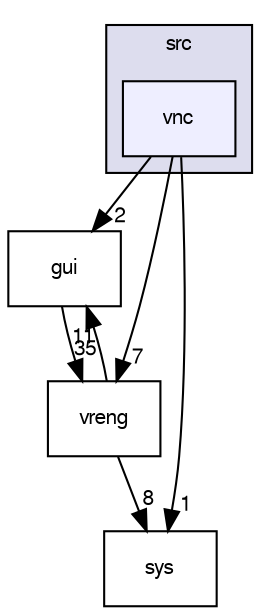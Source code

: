 digraph "src/vnc" {
  bgcolor=transparent;
  compound=true
  node [ fontsize="10", fontname="FreeSans"];
  edge [ labelfontsize="10", labelfontname="FreeSans"];
  subgraph clusterdir_68267d1309a1af8e8297ef4c3efbcdba {
    graph [ bgcolor="#ddddee", pencolor="black", label="src" fontname="FreeSans", fontsize="10", URL="dir_68267d1309a1af8e8297ef4c3efbcdba.html"]
  dir_05de03f79b749071197e4691b380847b [shape=box, label="vnc", style="filled", fillcolor="#eeeeff", pencolor="black", URL="dir_05de03f79b749071197e4691b380847b.html"];
  }
  dir_99d0482cf009f9d97a0877749b817f19 [shape=box label="gui" URL="dir_99d0482cf009f9d97a0877749b817f19.html"];
  dir_1b06458bf0f41679338c4289b4a98da3 [shape=box label="vreng" URL="dir_1b06458bf0f41679338c4289b4a98da3.html"];
  dir_220d2bd384b446346a1cdcf02b1b2295 [shape=box label="sys" URL="dir_220d2bd384b446346a1cdcf02b1b2295.html"];
  dir_99d0482cf009f9d97a0877749b817f19->dir_1b06458bf0f41679338c4289b4a98da3 [headlabel="35", labeldistance=1.5 headhref="dir_000003_000010.html"];
  dir_1b06458bf0f41679338c4289b4a98da3->dir_99d0482cf009f9d97a0877749b817f19 [headlabel="11", labeldistance=1.5 headhref="dir_000010_000003.html"];
  dir_1b06458bf0f41679338c4289b4a98da3->dir_220d2bd384b446346a1cdcf02b1b2295 [headlabel="8", labeldistance=1.5 headhref="dir_000010_000006.html"];
  dir_05de03f79b749071197e4691b380847b->dir_99d0482cf009f9d97a0877749b817f19 [headlabel="2", labeldistance=1.5 headhref="dir_000009_000003.html"];
  dir_05de03f79b749071197e4691b380847b->dir_1b06458bf0f41679338c4289b4a98da3 [headlabel="7", labeldistance=1.5 headhref="dir_000009_000010.html"];
  dir_05de03f79b749071197e4691b380847b->dir_220d2bd384b446346a1cdcf02b1b2295 [headlabel="1", labeldistance=1.5 headhref="dir_000009_000006.html"];
}

